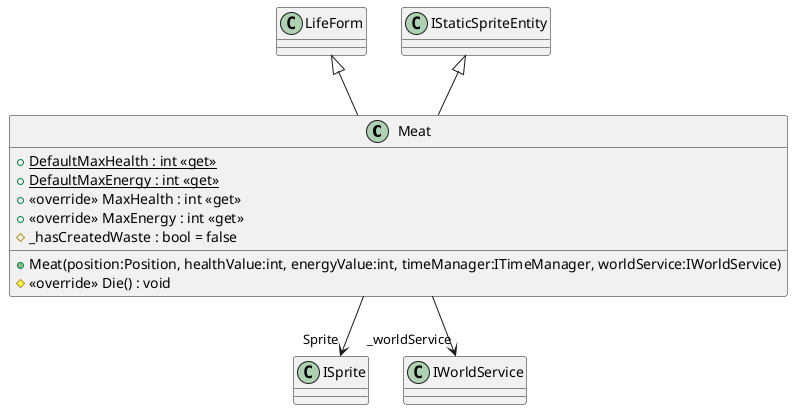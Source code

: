 @startuml
class Meat {
    + {static} DefaultMaxHealth : int <<get>>
    + {static} DefaultMaxEnergy : int <<get>>
    + <<override>> MaxHealth : int <<get>>
    + <<override>> MaxEnergy : int <<get>>
    # _hasCreatedWaste : bool = false
    + Meat(position:Position, healthValue:int, energyValue:int, timeManager:ITimeManager, worldService:IWorldService)
    # <<override>> Die() : void
}
LifeForm <|-- Meat
IStaticSpriteEntity <|-- Meat
Meat --> "Sprite" ISprite
Meat --> "_worldService" IWorldService
@enduml
